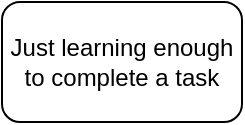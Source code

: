 <mxfile version="13.6.2" type="github">
  <diagram id="0PCpyRoaQgQhWhD5Cck1" name="Page-1">
    <mxGraphModel dx="1117" dy="1014" grid="1" gridSize="10" guides="1" tooltips="1" connect="1" arrows="1" fold="1" page="1" pageScale="1" pageWidth="850" pageHeight="1100" math="0" shadow="0">
      <root>
        <mxCell id="0" />
        <mxCell id="1" parent="0" />
        <mxCell id="zwM1i99S7_MUdJsIONla-5" value="&lt;span&gt;Just learning enough to complete a task&lt;/span&gt;" style="rounded=1;whiteSpace=wrap;html=1;" vertex="1" parent="1">
          <mxGeometry x="60" y="50" width="120" height="60" as="geometry" />
        </mxCell>
      </root>
    </mxGraphModel>
  </diagram>
</mxfile>
